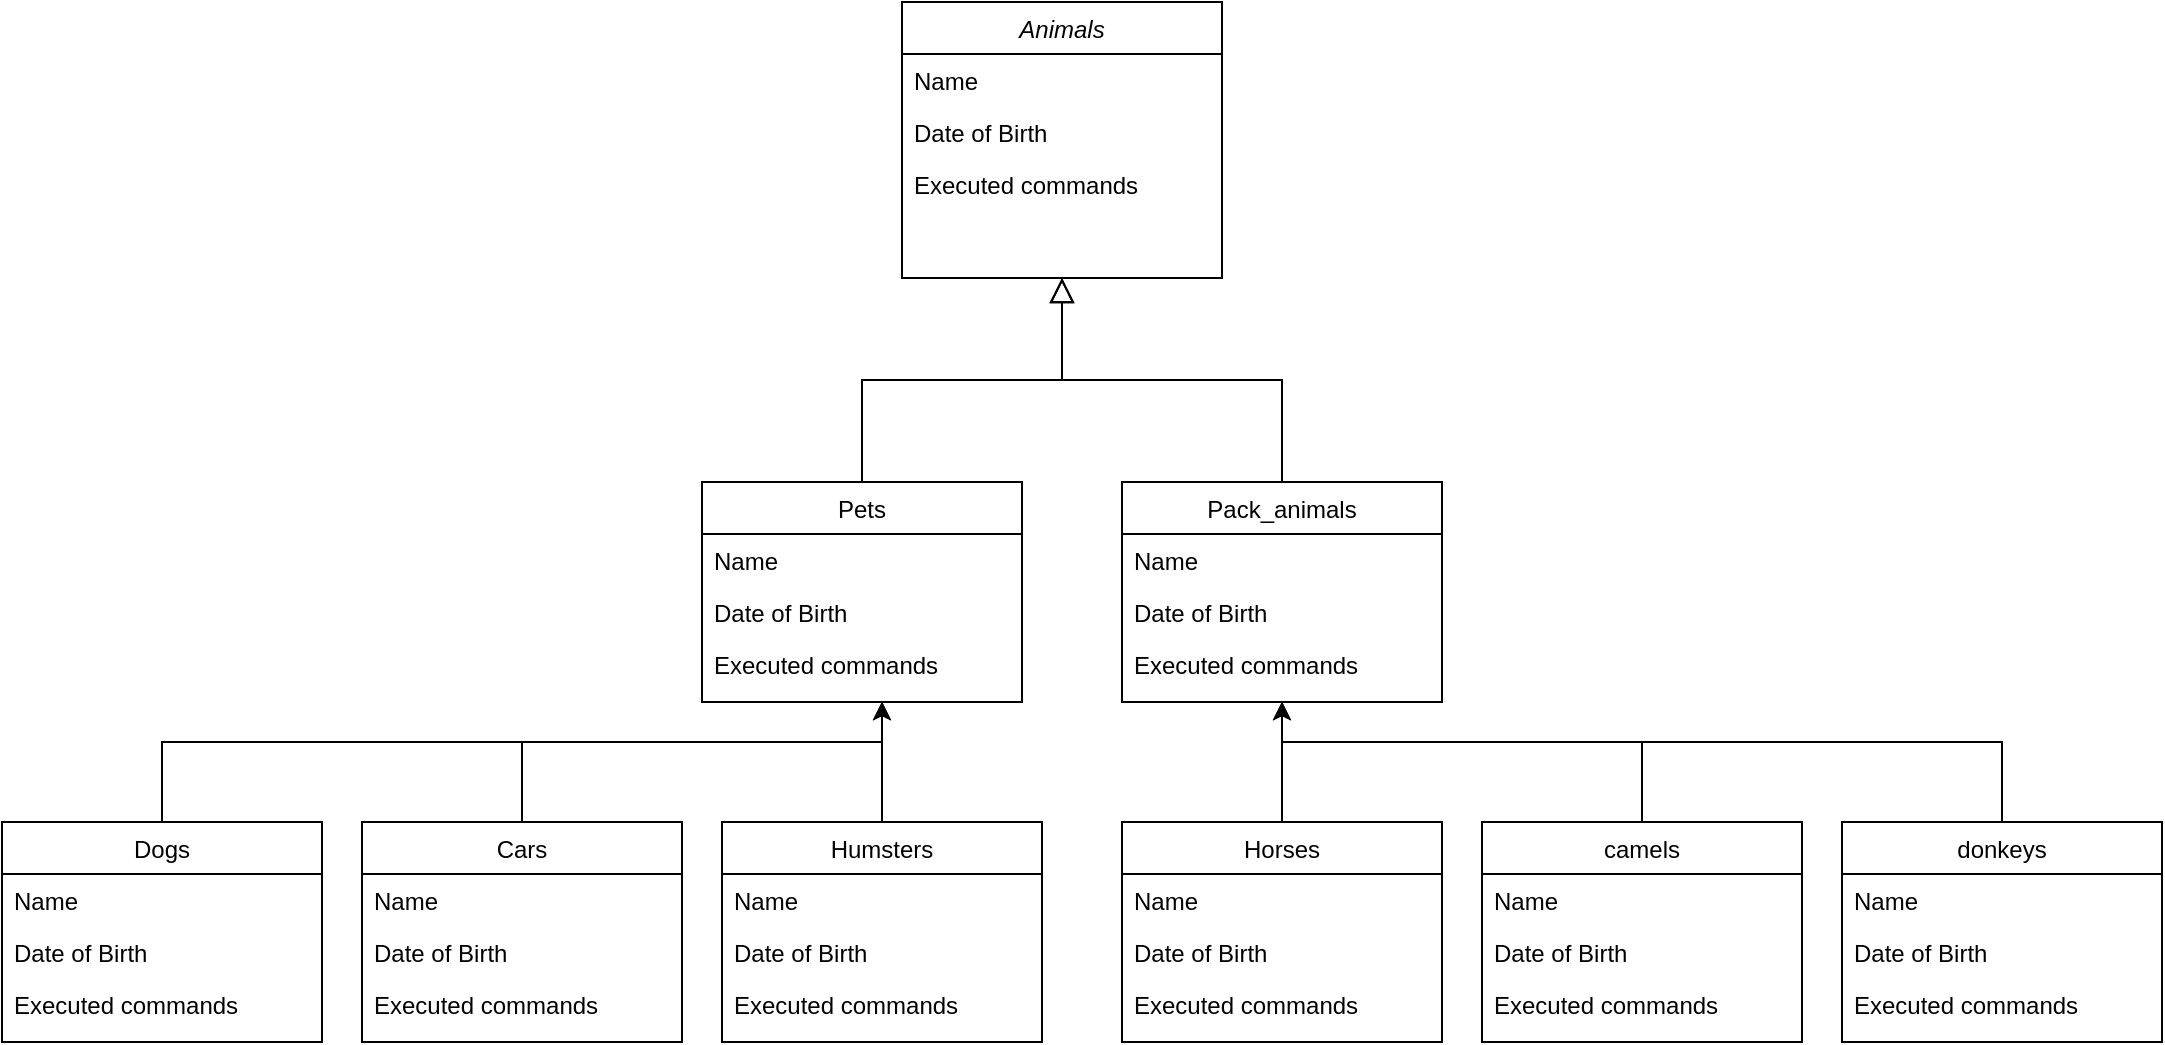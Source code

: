 <mxfile version="24.6.4" type="device">
  <diagram id="C5RBs43oDa-KdzZeNtuy" name="Page-1">
    <mxGraphModel dx="2514" dy="853" grid="1" gridSize="10" guides="1" tooltips="1" connect="1" arrows="1" fold="1" page="1" pageScale="1" pageWidth="827" pageHeight="1169" math="0" shadow="0">
      <root>
        <mxCell id="WIyWlLk6GJQsqaUBKTNV-0" />
        <mxCell id="WIyWlLk6GJQsqaUBKTNV-1" parent="WIyWlLk6GJQsqaUBKTNV-0" />
        <mxCell id="zkfFHV4jXpPFQw0GAbJ--0" value="Animals" style="swimlane;fontStyle=2;align=center;verticalAlign=top;childLayout=stackLayout;horizontal=1;startSize=26;horizontalStack=0;resizeParent=1;resizeLast=0;collapsible=1;marginBottom=0;rounded=0;shadow=0;strokeWidth=1;" parent="WIyWlLk6GJQsqaUBKTNV-1" vertex="1">
          <mxGeometry x="220" y="120" width="160" height="138" as="geometry">
            <mxRectangle x="220" y="120" width="160" height="26" as="alternateBounds" />
          </mxGeometry>
        </mxCell>
        <mxCell id="zkfFHV4jXpPFQw0GAbJ--1" value="Name" style="text;align=left;verticalAlign=top;spacingLeft=4;spacingRight=4;overflow=hidden;rotatable=0;points=[[0,0.5],[1,0.5]];portConstraint=eastwest;" parent="zkfFHV4jXpPFQw0GAbJ--0" vertex="1">
          <mxGeometry y="26" width="160" height="26" as="geometry" />
        </mxCell>
        <mxCell id="zkfFHV4jXpPFQw0GAbJ--2" value="Date of Birth" style="text;align=left;verticalAlign=top;spacingLeft=4;spacingRight=4;overflow=hidden;rotatable=0;points=[[0,0.5],[1,0.5]];portConstraint=eastwest;rounded=0;shadow=0;html=0;" parent="zkfFHV4jXpPFQw0GAbJ--0" vertex="1">
          <mxGeometry y="52" width="160" height="26" as="geometry" />
        </mxCell>
        <mxCell id="zkfFHV4jXpPFQw0GAbJ--3" value="Executed commands" style="text;align=left;verticalAlign=top;spacingLeft=4;spacingRight=4;overflow=hidden;rotatable=0;points=[[0,0.5],[1,0.5]];portConstraint=eastwest;rounded=0;shadow=0;html=0;" parent="zkfFHV4jXpPFQw0GAbJ--0" vertex="1">
          <mxGeometry y="78" width="160" height="26" as="geometry" />
        </mxCell>
        <mxCell id="zkfFHV4jXpPFQw0GAbJ--6" value="Pets" style="swimlane;fontStyle=0;align=center;verticalAlign=top;childLayout=stackLayout;horizontal=1;startSize=26;horizontalStack=0;resizeParent=1;resizeLast=0;collapsible=1;marginBottom=0;rounded=0;shadow=0;strokeWidth=1;" parent="WIyWlLk6GJQsqaUBKTNV-1" vertex="1">
          <mxGeometry x="120" y="360" width="160" height="110" as="geometry">
            <mxRectangle x="130" y="380" width="160" height="26" as="alternateBounds" />
          </mxGeometry>
        </mxCell>
        <mxCell id="zkfFHV4jXpPFQw0GAbJ--7" value="Name" style="text;align=left;verticalAlign=top;spacingLeft=4;spacingRight=4;overflow=hidden;rotatable=0;points=[[0,0.5],[1,0.5]];portConstraint=eastwest;" parent="zkfFHV4jXpPFQw0GAbJ--6" vertex="1">
          <mxGeometry y="26" width="160" height="26" as="geometry" />
        </mxCell>
        <mxCell id="zkfFHV4jXpPFQw0GAbJ--8" value="Date of Birth" style="text;align=left;verticalAlign=top;spacingLeft=4;spacingRight=4;overflow=hidden;rotatable=0;points=[[0,0.5],[1,0.5]];portConstraint=eastwest;rounded=0;shadow=0;html=0;" parent="zkfFHV4jXpPFQw0GAbJ--6" vertex="1">
          <mxGeometry y="52" width="160" height="26" as="geometry" />
        </mxCell>
        <mxCell id="zkfFHV4jXpPFQw0GAbJ--10" value="Executed commands" style="text;align=left;verticalAlign=top;spacingLeft=4;spacingRight=4;overflow=hidden;rotatable=0;points=[[0,0.5],[1,0.5]];portConstraint=eastwest;fontStyle=0" parent="zkfFHV4jXpPFQw0GAbJ--6" vertex="1">
          <mxGeometry y="78" width="160" height="26" as="geometry" />
        </mxCell>
        <mxCell id="zkfFHV4jXpPFQw0GAbJ--12" value="" style="endArrow=block;endSize=10;endFill=0;shadow=0;strokeWidth=1;rounded=0;curved=0;edgeStyle=elbowEdgeStyle;elbow=vertical;" parent="WIyWlLk6GJQsqaUBKTNV-1" source="zkfFHV4jXpPFQw0GAbJ--6" target="zkfFHV4jXpPFQw0GAbJ--0" edge="1">
          <mxGeometry width="160" relative="1" as="geometry">
            <mxPoint x="200" y="203" as="sourcePoint" />
            <mxPoint x="200" y="203" as="targetPoint" />
          </mxGeometry>
        </mxCell>
        <mxCell id="zkfFHV4jXpPFQw0GAbJ--16" value="" style="endArrow=block;endSize=10;endFill=0;shadow=0;strokeWidth=1;rounded=0;curved=0;edgeStyle=elbowEdgeStyle;elbow=vertical;" parent="WIyWlLk6GJQsqaUBKTNV-1" target="zkfFHV4jXpPFQw0GAbJ--0" edge="1">
          <mxGeometry width="160" relative="1" as="geometry">
            <mxPoint x="410" y="360" as="sourcePoint" />
            <mxPoint x="310" y="271" as="targetPoint" />
          </mxGeometry>
        </mxCell>
        <mxCell id="Tg71GWbYmAhGZoHy3oDl-6" value="Pack_animals" style="swimlane;fontStyle=0;align=center;verticalAlign=top;childLayout=stackLayout;horizontal=1;startSize=26;horizontalStack=0;resizeParent=1;resizeLast=0;collapsible=1;marginBottom=0;rounded=0;shadow=0;strokeWidth=1;" parent="WIyWlLk6GJQsqaUBKTNV-1" vertex="1">
          <mxGeometry x="330" y="360" width="160" height="110" as="geometry">
            <mxRectangle x="130" y="380" width="160" height="26" as="alternateBounds" />
          </mxGeometry>
        </mxCell>
        <mxCell id="Tg71GWbYmAhGZoHy3oDl-7" value="Name" style="text;align=left;verticalAlign=top;spacingLeft=4;spacingRight=4;overflow=hidden;rotatable=0;points=[[0,0.5],[1,0.5]];portConstraint=eastwest;" parent="Tg71GWbYmAhGZoHy3oDl-6" vertex="1">
          <mxGeometry y="26" width="160" height="26" as="geometry" />
        </mxCell>
        <mxCell id="Tg71GWbYmAhGZoHy3oDl-8" value="Date of Birth" style="text;align=left;verticalAlign=top;spacingLeft=4;spacingRight=4;overflow=hidden;rotatable=0;points=[[0,0.5],[1,0.5]];portConstraint=eastwest;rounded=0;shadow=0;html=0;" parent="Tg71GWbYmAhGZoHy3oDl-6" vertex="1">
          <mxGeometry y="52" width="160" height="26" as="geometry" />
        </mxCell>
        <mxCell id="Tg71GWbYmAhGZoHy3oDl-9" value="Executed commands" style="text;align=left;verticalAlign=top;spacingLeft=4;spacingRight=4;overflow=hidden;rotatable=0;points=[[0,0.5],[1,0.5]];portConstraint=eastwest;fontStyle=0" parent="Tg71GWbYmAhGZoHy3oDl-6" vertex="1">
          <mxGeometry y="78" width="160" height="26" as="geometry" />
        </mxCell>
        <mxCell id="Tg71GWbYmAhGZoHy3oDl-51" style="edgeStyle=orthogonalEdgeStyle;rounded=0;orthogonalLoop=1;jettySize=auto;html=1;" parent="WIyWlLk6GJQsqaUBKTNV-1" source="Tg71GWbYmAhGZoHy3oDl-10" edge="1">
          <mxGeometry relative="1" as="geometry">
            <mxPoint x="210.0" y="470" as="targetPoint" />
            <Array as="points">
              <mxPoint x="-150" y="490" />
              <mxPoint x="210" y="490" />
            </Array>
          </mxGeometry>
        </mxCell>
        <mxCell id="Tg71GWbYmAhGZoHy3oDl-10" value="Dogs" style="swimlane;fontStyle=0;align=center;verticalAlign=top;childLayout=stackLayout;horizontal=1;startSize=26;horizontalStack=0;resizeParent=1;resizeLast=0;collapsible=1;marginBottom=0;rounded=0;shadow=0;strokeWidth=1;" parent="WIyWlLk6GJQsqaUBKTNV-1" vertex="1">
          <mxGeometry x="-230" y="530" width="160" height="110" as="geometry">
            <mxRectangle x="130" y="380" width="160" height="26" as="alternateBounds" />
          </mxGeometry>
        </mxCell>
        <mxCell id="Tg71GWbYmAhGZoHy3oDl-11" value="Name" style="text;align=left;verticalAlign=top;spacingLeft=4;spacingRight=4;overflow=hidden;rotatable=0;points=[[0,0.5],[1,0.5]];portConstraint=eastwest;" parent="Tg71GWbYmAhGZoHy3oDl-10" vertex="1">
          <mxGeometry y="26" width="160" height="26" as="geometry" />
        </mxCell>
        <mxCell id="Tg71GWbYmAhGZoHy3oDl-12" value="Date of Birth" style="text;align=left;verticalAlign=top;spacingLeft=4;spacingRight=4;overflow=hidden;rotatable=0;points=[[0,0.5],[1,0.5]];portConstraint=eastwest;rounded=0;shadow=0;html=0;" parent="Tg71GWbYmAhGZoHy3oDl-10" vertex="1">
          <mxGeometry y="52" width="160" height="26" as="geometry" />
        </mxCell>
        <mxCell id="Tg71GWbYmAhGZoHy3oDl-13" value="Executed commands" style="text;align=left;verticalAlign=top;spacingLeft=4;spacingRight=4;overflow=hidden;rotatable=0;points=[[0,0.5],[1,0.5]];portConstraint=eastwest;fontStyle=0" parent="Tg71GWbYmAhGZoHy3oDl-10" vertex="1">
          <mxGeometry y="78" width="160" height="26" as="geometry" />
        </mxCell>
        <mxCell id="Tg71GWbYmAhGZoHy3oDl-50" style="edgeStyle=orthogonalEdgeStyle;rounded=0;orthogonalLoop=1;jettySize=auto;html=1;" parent="WIyWlLk6GJQsqaUBKTNV-1" source="Tg71GWbYmAhGZoHy3oDl-14" edge="1">
          <mxGeometry relative="1" as="geometry">
            <mxPoint x="210.0" y="470" as="targetPoint" />
            <Array as="points">
              <mxPoint x="30" y="490" />
              <mxPoint x="210" y="490" />
            </Array>
          </mxGeometry>
        </mxCell>
        <mxCell id="Tg71GWbYmAhGZoHy3oDl-14" value="Cars" style="swimlane;fontStyle=0;align=center;verticalAlign=top;childLayout=stackLayout;horizontal=1;startSize=26;horizontalStack=0;resizeParent=1;resizeLast=0;collapsible=1;marginBottom=0;rounded=0;shadow=0;strokeWidth=1;" parent="WIyWlLk6GJQsqaUBKTNV-1" vertex="1">
          <mxGeometry x="-50" y="530" width="160" height="110" as="geometry">
            <mxRectangle x="130" y="380" width="160" height="26" as="alternateBounds" />
          </mxGeometry>
        </mxCell>
        <mxCell id="Tg71GWbYmAhGZoHy3oDl-15" value="Name" style="text;align=left;verticalAlign=top;spacingLeft=4;spacingRight=4;overflow=hidden;rotatable=0;points=[[0,0.5],[1,0.5]];portConstraint=eastwest;" parent="Tg71GWbYmAhGZoHy3oDl-14" vertex="1">
          <mxGeometry y="26" width="160" height="26" as="geometry" />
        </mxCell>
        <mxCell id="Tg71GWbYmAhGZoHy3oDl-16" value="Date of Birth" style="text;align=left;verticalAlign=top;spacingLeft=4;spacingRight=4;overflow=hidden;rotatable=0;points=[[0,0.5],[1,0.5]];portConstraint=eastwest;rounded=0;shadow=0;html=0;" parent="Tg71GWbYmAhGZoHy3oDl-14" vertex="1">
          <mxGeometry y="52" width="160" height="26" as="geometry" />
        </mxCell>
        <mxCell id="Tg71GWbYmAhGZoHy3oDl-17" value="Executed commands" style="text;align=left;verticalAlign=top;spacingLeft=4;spacingRight=4;overflow=hidden;rotatable=0;points=[[0,0.5],[1,0.5]];portConstraint=eastwest;fontStyle=0" parent="Tg71GWbYmAhGZoHy3oDl-14" vertex="1">
          <mxGeometry y="78" width="160" height="26" as="geometry" />
        </mxCell>
        <mxCell id="Tg71GWbYmAhGZoHy3oDl-47" style="edgeStyle=orthogonalEdgeStyle;rounded=0;orthogonalLoop=1;jettySize=auto;html=1;" parent="WIyWlLk6GJQsqaUBKTNV-1" source="Tg71GWbYmAhGZoHy3oDl-18" edge="1">
          <mxGeometry relative="1" as="geometry">
            <mxPoint x="210.0" y="470" as="targetPoint" />
          </mxGeometry>
        </mxCell>
        <mxCell id="Tg71GWbYmAhGZoHy3oDl-18" value="Humsters" style="swimlane;fontStyle=0;align=center;verticalAlign=top;childLayout=stackLayout;horizontal=1;startSize=26;horizontalStack=0;resizeParent=1;resizeLast=0;collapsible=1;marginBottom=0;rounded=0;shadow=0;strokeWidth=1;" parent="WIyWlLk6GJQsqaUBKTNV-1" vertex="1">
          <mxGeometry x="130" y="530" width="160" height="110" as="geometry">
            <mxRectangle x="130" y="380" width="160" height="26" as="alternateBounds" />
          </mxGeometry>
        </mxCell>
        <mxCell id="Tg71GWbYmAhGZoHy3oDl-19" value="Name" style="text;align=left;verticalAlign=top;spacingLeft=4;spacingRight=4;overflow=hidden;rotatable=0;points=[[0,0.5],[1,0.5]];portConstraint=eastwest;" parent="Tg71GWbYmAhGZoHy3oDl-18" vertex="1">
          <mxGeometry y="26" width="160" height="26" as="geometry" />
        </mxCell>
        <mxCell id="Tg71GWbYmAhGZoHy3oDl-20" value="Date of Birth" style="text;align=left;verticalAlign=top;spacingLeft=4;spacingRight=4;overflow=hidden;rotatable=0;points=[[0,0.5],[1,0.5]];portConstraint=eastwest;rounded=0;shadow=0;html=0;" parent="Tg71GWbYmAhGZoHy3oDl-18" vertex="1">
          <mxGeometry y="52" width="160" height="26" as="geometry" />
        </mxCell>
        <mxCell id="Tg71GWbYmAhGZoHy3oDl-21" value="Executed commands" style="text;align=left;verticalAlign=top;spacingLeft=4;spacingRight=4;overflow=hidden;rotatable=0;points=[[0,0.5],[1,0.5]];portConstraint=eastwest;fontStyle=0" parent="Tg71GWbYmAhGZoHy3oDl-18" vertex="1">
          <mxGeometry y="78" width="160" height="26" as="geometry" />
        </mxCell>
        <mxCell id="Tg71GWbYmAhGZoHy3oDl-52" style="edgeStyle=orthogonalEdgeStyle;rounded=0;orthogonalLoop=1;jettySize=auto;html=1;" parent="WIyWlLk6GJQsqaUBKTNV-1" source="Tg71GWbYmAhGZoHy3oDl-26" edge="1">
          <mxGeometry relative="1" as="geometry">
            <mxPoint x="410.0" y="470" as="targetPoint" />
            <Array as="points">
              <mxPoint x="770" y="490" />
              <mxPoint x="410" y="490" />
            </Array>
          </mxGeometry>
        </mxCell>
        <mxCell id="Tg71GWbYmAhGZoHy3oDl-26" value="donkeys" style="swimlane;fontStyle=0;align=center;verticalAlign=top;childLayout=stackLayout;horizontal=1;startSize=26;horizontalStack=0;resizeParent=1;resizeLast=0;collapsible=1;marginBottom=0;rounded=0;shadow=0;strokeWidth=1;" parent="WIyWlLk6GJQsqaUBKTNV-1" vertex="1">
          <mxGeometry x="690" y="530" width="160" height="110" as="geometry">
            <mxRectangle x="130" y="380" width="160" height="26" as="alternateBounds" />
          </mxGeometry>
        </mxCell>
        <mxCell id="Tg71GWbYmAhGZoHy3oDl-27" value="Name" style="text;align=left;verticalAlign=top;spacingLeft=4;spacingRight=4;overflow=hidden;rotatable=0;points=[[0,0.5],[1,0.5]];portConstraint=eastwest;" parent="Tg71GWbYmAhGZoHy3oDl-26" vertex="1">
          <mxGeometry y="26" width="160" height="26" as="geometry" />
        </mxCell>
        <mxCell id="Tg71GWbYmAhGZoHy3oDl-28" value="Date of Birth" style="text;align=left;verticalAlign=top;spacingLeft=4;spacingRight=4;overflow=hidden;rotatable=0;points=[[0,0.5],[1,0.5]];portConstraint=eastwest;rounded=0;shadow=0;html=0;" parent="Tg71GWbYmAhGZoHy3oDl-26" vertex="1">
          <mxGeometry y="52" width="160" height="26" as="geometry" />
        </mxCell>
        <mxCell id="Tg71GWbYmAhGZoHy3oDl-29" value="Executed commands" style="text;align=left;verticalAlign=top;spacingLeft=4;spacingRight=4;overflow=hidden;rotatable=0;points=[[0,0.5],[1,0.5]];portConstraint=eastwest;fontStyle=0" parent="Tg71GWbYmAhGZoHy3oDl-26" vertex="1">
          <mxGeometry y="78" width="160" height="26" as="geometry" />
        </mxCell>
        <mxCell id="Tg71GWbYmAhGZoHy3oDl-49" style="edgeStyle=orthogonalEdgeStyle;rounded=0;orthogonalLoop=1;jettySize=auto;html=1;" parent="WIyWlLk6GJQsqaUBKTNV-1" source="Tg71GWbYmAhGZoHy3oDl-30" edge="1">
          <mxGeometry relative="1" as="geometry">
            <mxPoint x="410.0" y="470" as="targetPoint" />
            <Array as="points">
              <mxPoint x="590" y="490" />
              <mxPoint x="410" y="490" />
            </Array>
          </mxGeometry>
        </mxCell>
        <mxCell id="Tg71GWbYmAhGZoHy3oDl-30" value="camels" style="swimlane;fontStyle=0;align=center;verticalAlign=top;childLayout=stackLayout;horizontal=1;startSize=26;horizontalStack=0;resizeParent=1;resizeLast=0;collapsible=1;marginBottom=0;rounded=0;shadow=0;strokeWidth=1;" parent="WIyWlLk6GJQsqaUBKTNV-1" vertex="1">
          <mxGeometry x="510" y="530" width="160" height="110" as="geometry">
            <mxRectangle x="130" y="380" width="160" height="26" as="alternateBounds" />
          </mxGeometry>
        </mxCell>
        <mxCell id="Tg71GWbYmAhGZoHy3oDl-31" value="Name" style="text;align=left;verticalAlign=top;spacingLeft=4;spacingRight=4;overflow=hidden;rotatable=0;points=[[0,0.5],[1,0.5]];portConstraint=eastwest;" parent="Tg71GWbYmAhGZoHy3oDl-30" vertex="1">
          <mxGeometry y="26" width="160" height="26" as="geometry" />
        </mxCell>
        <mxCell id="Tg71GWbYmAhGZoHy3oDl-32" value="Date of Birth" style="text;align=left;verticalAlign=top;spacingLeft=4;spacingRight=4;overflow=hidden;rotatable=0;points=[[0,0.5],[1,0.5]];portConstraint=eastwest;rounded=0;shadow=0;html=0;" parent="Tg71GWbYmAhGZoHy3oDl-30" vertex="1">
          <mxGeometry y="52" width="160" height="26" as="geometry" />
        </mxCell>
        <mxCell id="Tg71GWbYmAhGZoHy3oDl-33" value="Executed commands" style="text;align=left;verticalAlign=top;spacingLeft=4;spacingRight=4;overflow=hidden;rotatable=0;points=[[0,0.5],[1,0.5]];portConstraint=eastwest;fontStyle=0" parent="Tg71GWbYmAhGZoHy3oDl-30" vertex="1">
          <mxGeometry y="78" width="160" height="26" as="geometry" />
        </mxCell>
        <mxCell id="Tg71GWbYmAhGZoHy3oDl-48" style="edgeStyle=orthogonalEdgeStyle;rounded=0;orthogonalLoop=1;jettySize=auto;html=1;entryX=0.5;entryY=1;entryDx=0;entryDy=0;" parent="WIyWlLk6GJQsqaUBKTNV-1" source="Tg71GWbYmAhGZoHy3oDl-34" target="Tg71GWbYmAhGZoHy3oDl-6" edge="1">
          <mxGeometry relative="1" as="geometry" />
        </mxCell>
        <mxCell id="Tg71GWbYmAhGZoHy3oDl-34" value="Horses" style="swimlane;fontStyle=0;align=center;verticalAlign=top;childLayout=stackLayout;horizontal=1;startSize=26;horizontalStack=0;resizeParent=1;resizeLast=0;collapsible=1;marginBottom=0;rounded=0;shadow=0;strokeWidth=1;" parent="WIyWlLk6GJQsqaUBKTNV-1" vertex="1">
          <mxGeometry x="330" y="530" width="160" height="110" as="geometry">
            <mxRectangle x="130" y="380" width="160" height="26" as="alternateBounds" />
          </mxGeometry>
        </mxCell>
        <mxCell id="Tg71GWbYmAhGZoHy3oDl-35" value="Name" style="text;align=left;verticalAlign=top;spacingLeft=4;spacingRight=4;overflow=hidden;rotatable=0;points=[[0,0.5],[1,0.5]];portConstraint=eastwest;" parent="Tg71GWbYmAhGZoHy3oDl-34" vertex="1">
          <mxGeometry y="26" width="160" height="26" as="geometry" />
        </mxCell>
        <mxCell id="Tg71GWbYmAhGZoHy3oDl-36" value="Date of Birth" style="text;align=left;verticalAlign=top;spacingLeft=4;spacingRight=4;overflow=hidden;rotatable=0;points=[[0,0.5],[1,0.5]];portConstraint=eastwest;rounded=0;shadow=0;html=0;" parent="Tg71GWbYmAhGZoHy3oDl-34" vertex="1">
          <mxGeometry y="52" width="160" height="26" as="geometry" />
        </mxCell>
        <mxCell id="Tg71GWbYmAhGZoHy3oDl-37" value="Executed commands" style="text;align=left;verticalAlign=top;spacingLeft=4;spacingRight=4;overflow=hidden;rotatable=0;points=[[0,0.5],[1,0.5]];portConstraint=eastwest;fontStyle=0" parent="Tg71GWbYmAhGZoHy3oDl-34" vertex="1">
          <mxGeometry y="78" width="160" height="26" as="geometry" />
        </mxCell>
      </root>
    </mxGraphModel>
  </diagram>
</mxfile>
